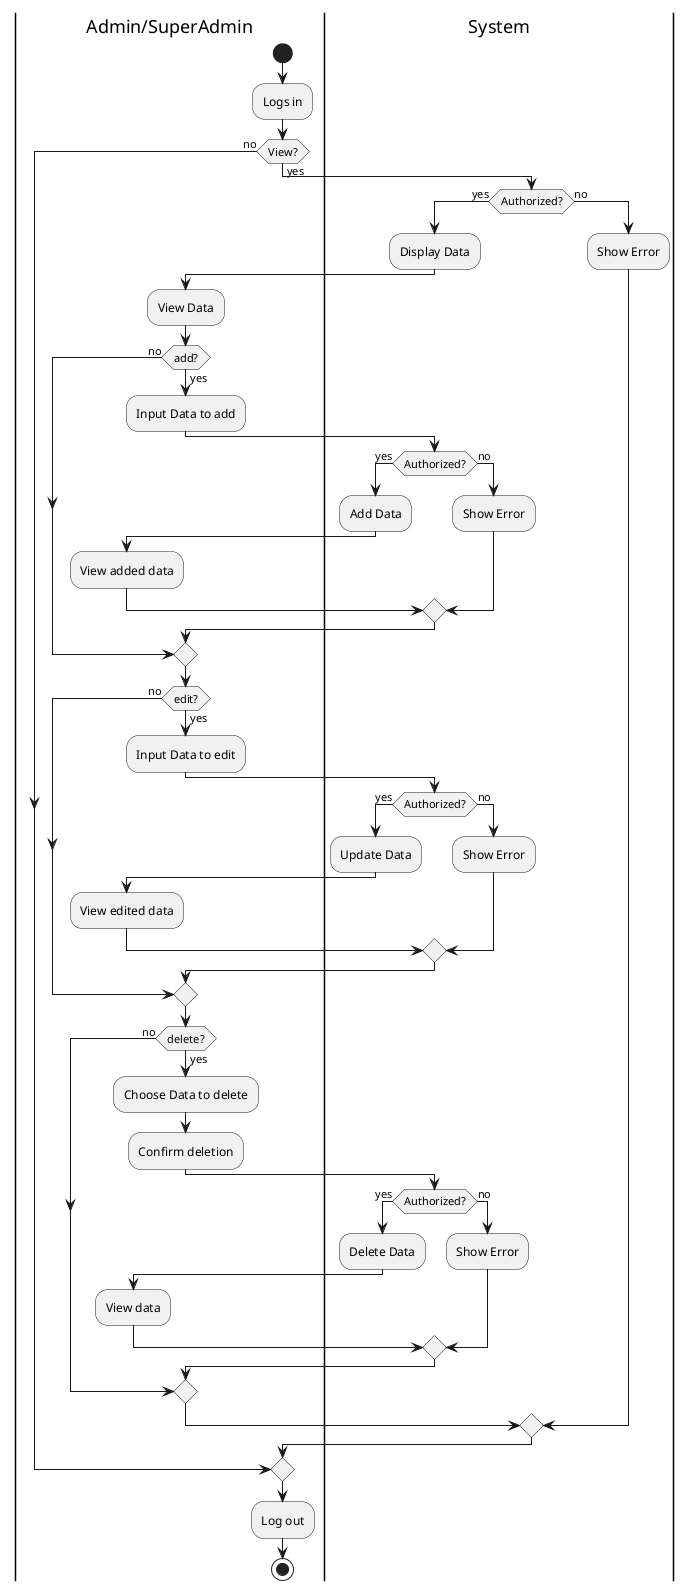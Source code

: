 @startuml Drug Management Activity
|Admin/SuperAdmin|
start
:Logs in;
if (View?) then (no)
    |Admin/SuperAdmin|
else (yes)
    |System|
    if (Authorized?) then (yes)
    :Display Data;
    |Admin/SuperAdmin|
    :View Data;
        if (add?) then (no)
        |Admin/SuperAdmin|
        else (yes)
            :Input Data to add;
            |System|
            if (Authorized?) then (yes)
            :Add Data;
            |Admin/SuperAdmin|
            :View added data;
            |System|
            else (no)
            :Show Error;
            endif
        endif
        |Admin/SuperAdmin|
        if (edit?) then (no)
        else (yes)
            :Input Data to edit;
            |System|
            if (Authorized?) then (yes)
            :Update Data;
            |Admin/SuperAdmin|
            :View edited data;
            |System|
            else (no)
            :Show Error;
            endif
        endif
        |Admin/SuperAdmin|
        if (delete?) then (no)
        else (yes)
            :Choose Data to delete;
            :Confirm deletion;
            |System|
            if (Authorized?) then (yes)
            :Delete Data;
            |Admin/SuperAdmin|
            :View data;
            |System|
            else (no)
            :Show Error;
            endif
        endif
    |System|
    else (no)
    :Show Error;
    endif
endif
|Admin/SuperAdmin|
:Log out;
stop
@enduml
